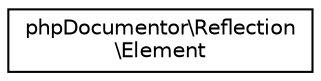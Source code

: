 digraph "Graphical Class Hierarchy"
{
  edge [fontname="Helvetica",fontsize="10",labelfontname="Helvetica",labelfontsize="10"];
  node [fontname="Helvetica",fontsize="10",shape=record];
  rankdir="LR";
  Node0 [label="phpDocumentor\\Reflection\l\\Element",height=0.2,width=0.4,color="black", fillcolor="white", style="filled",URL="$interfacephpDocumentor_1_1Reflection_1_1Element.html"];
}
